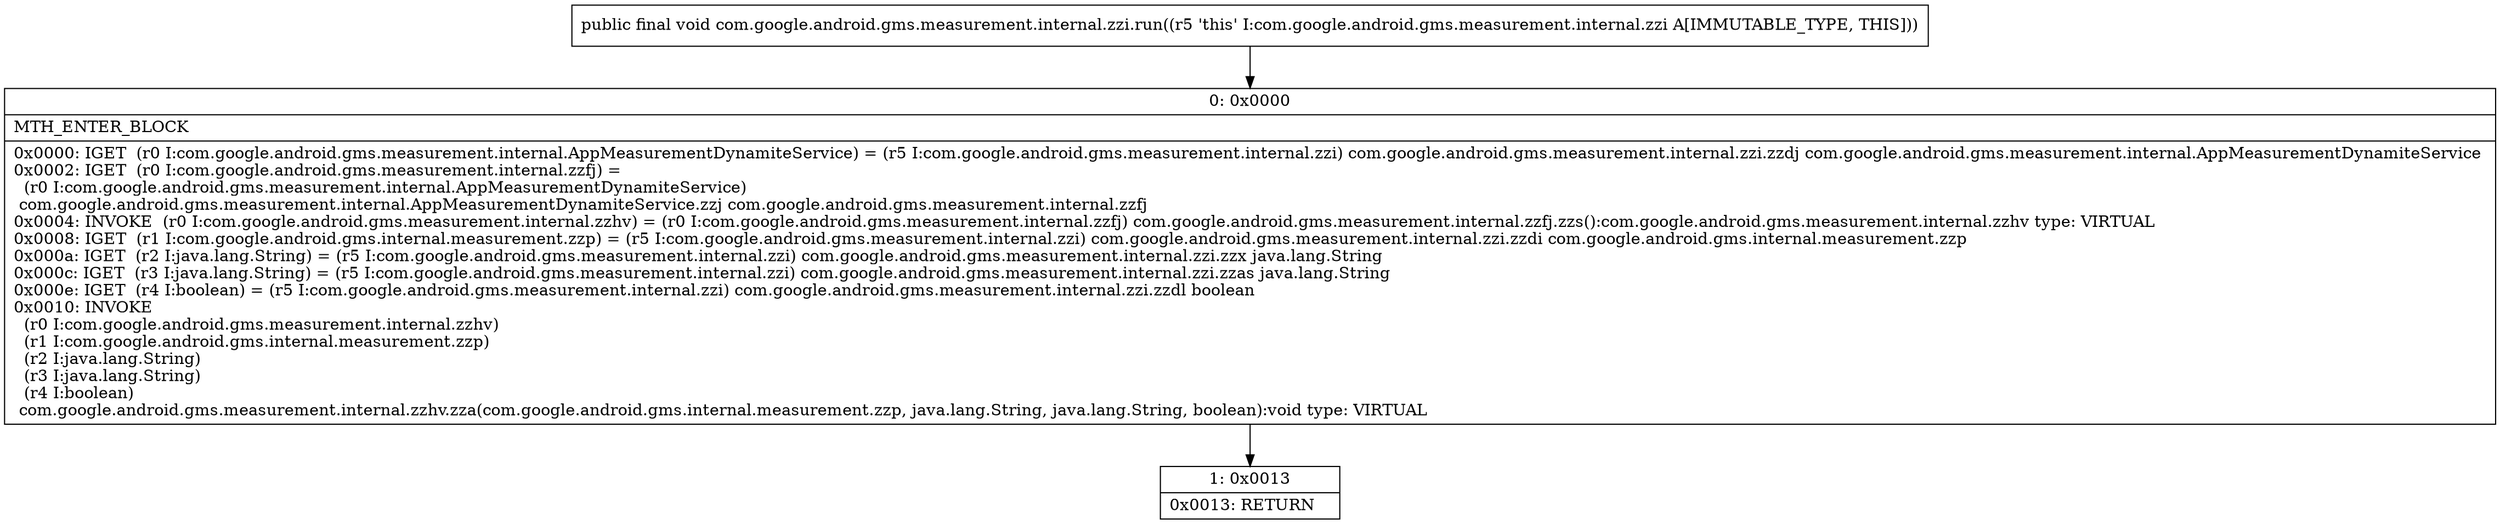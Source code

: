 digraph "CFG forcom.google.android.gms.measurement.internal.zzi.run()V" {
Node_0 [shape=record,label="{0\:\ 0x0000|MTH_ENTER_BLOCK\l|0x0000: IGET  (r0 I:com.google.android.gms.measurement.internal.AppMeasurementDynamiteService) = (r5 I:com.google.android.gms.measurement.internal.zzi) com.google.android.gms.measurement.internal.zzi.zzdj com.google.android.gms.measurement.internal.AppMeasurementDynamiteService \l0x0002: IGET  (r0 I:com.google.android.gms.measurement.internal.zzfj) = \l  (r0 I:com.google.android.gms.measurement.internal.AppMeasurementDynamiteService)\l com.google.android.gms.measurement.internal.AppMeasurementDynamiteService.zzj com.google.android.gms.measurement.internal.zzfj \l0x0004: INVOKE  (r0 I:com.google.android.gms.measurement.internal.zzhv) = (r0 I:com.google.android.gms.measurement.internal.zzfj) com.google.android.gms.measurement.internal.zzfj.zzs():com.google.android.gms.measurement.internal.zzhv type: VIRTUAL \l0x0008: IGET  (r1 I:com.google.android.gms.internal.measurement.zzp) = (r5 I:com.google.android.gms.measurement.internal.zzi) com.google.android.gms.measurement.internal.zzi.zzdi com.google.android.gms.internal.measurement.zzp \l0x000a: IGET  (r2 I:java.lang.String) = (r5 I:com.google.android.gms.measurement.internal.zzi) com.google.android.gms.measurement.internal.zzi.zzx java.lang.String \l0x000c: IGET  (r3 I:java.lang.String) = (r5 I:com.google.android.gms.measurement.internal.zzi) com.google.android.gms.measurement.internal.zzi.zzas java.lang.String \l0x000e: IGET  (r4 I:boolean) = (r5 I:com.google.android.gms.measurement.internal.zzi) com.google.android.gms.measurement.internal.zzi.zzdl boolean \l0x0010: INVOKE  \l  (r0 I:com.google.android.gms.measurement.internal.zzhv)\l  (r1 I:com.google.android.gms.internal.measurement.zzp)\l  (r2 I:java.lang.String)\l  (r3 I:java.lang.String)\l  (r4 I:boolean)\l com.google.android.gms.measurement.internal.zzhv.zza(com.google.android.gms.internal.measurement.zzp, java.lang.String, java.lang.String, boolean):void type: VIRTUAL \l}"];
Node_1 [shape=record,label="{1\:\ 0x0013|0x0013: RETURN   \l}"];
MethodNode[shape=record,label="{public final void com.google.android.gms.measurement.internal.zzi.run((r5 'this' I:com.google.android.gms.measurement.internal.zzi A[IMMUTABLE_TYPE, THIS])) }"];
MethodNode -> Node_0;
Node_0 -> Node_1;
}

